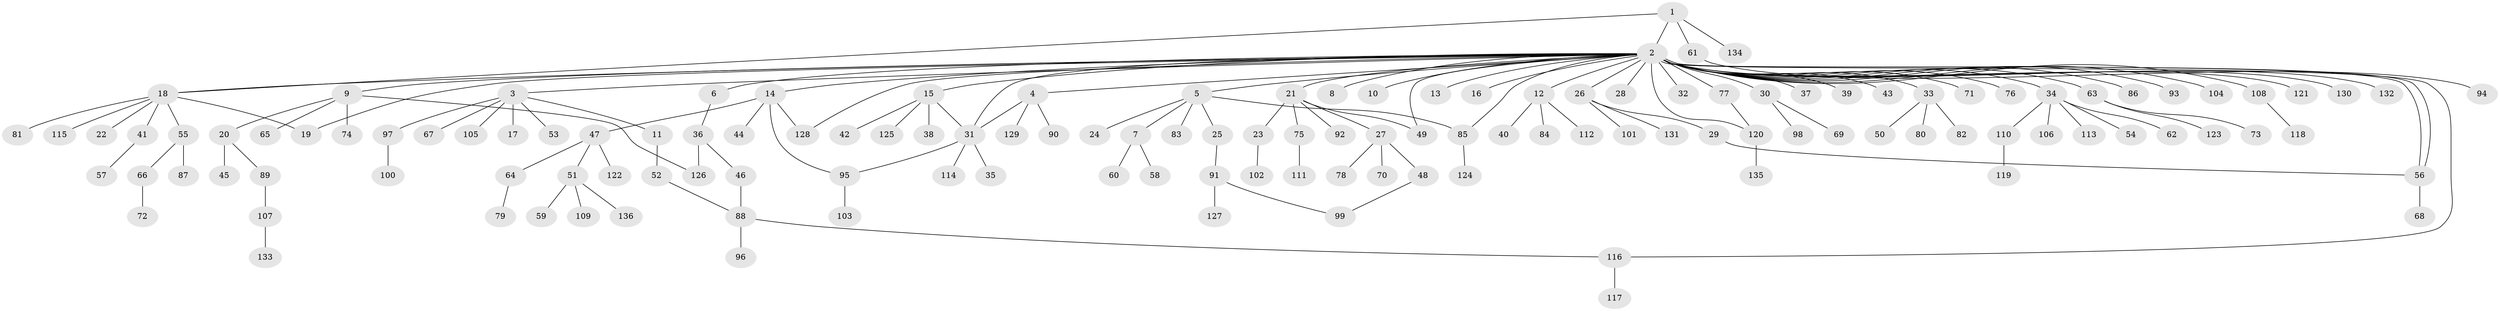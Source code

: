 // coarse degree distribution, {3: 0.07920792079207921, 40: 0.009900990099009901, 6: 0.019801980198019802, 2: 0.16831683168316833, 1: 0.6237623762376238, 5: 0.039603960396039604, 4: 0.039603960396039604, 7: 0.009900990099009901, 8: 0.009900990099009901}
// Generated by graph-tools (version 1.1) at 2025/41/03/06/25 10:41:50]
// undirected, 136 vertices, 150 edges
graph export_dot {
graph [start="1"]
  node [color=gray90,style=filled];
  1;
  2;
  3;
  4;
  5;
  6;
  7;
  8;
  9;
  10;
  11;
  12;
  13;
  14;
  15;
  16;
  17;
  18;
  19;
  20;
  21;
  22;
  23;
  24;
  25;
  26;
  27;
  28;
  29;
  30;
  31;
  32;
  33;
  34;
  35;
  36;
  37;
  38;
  39;
  40;
  41;
  42;
  43;
  44;
  45;
  46;
  47;
  48;
  49;
  50;
  51;
  52;
  53;
  54;
  55;
  56;
  57;
  58;
  59;
  60;
  61;
  62;
  63;
  64;
  65;
  66;
  67;
  68;
  69;
  70;
  71;
  72;
  73;
  74;
  75;
  76;
  77;
  78;
  79;
  80;
  81;
  82;
  83;
  84;
  85;
  86;
  87;
  88;
  89;
  90;
  91;
  92;
  93;
  94;
  95;
  96;
  97;
  98;
  99;
  100;
  101;
  102;
  103;
  104;
  105;
  106;
  107;
  108;
  109;
  110;
  111;
  112;
  113;
  114;
  115;
  116;
  117;
  118;
  119;
  120;
  121;
  122;
  123;
  124;
  125;
  126;
  127;
  128;
  129;
  130;
  131;
  132;
  133;
  134;
  135;
  136;
  1 -- 2;
  1 -- 18;
  1 -- 61;
  1 -- 134;
  2 -- 3;
  2 -- 4;
  2 -- 5;
  2 -- 6;
  2 -- 8;
  2 -- 9;
  2 -- 10;
  2 -- 12;
  2 -- 13;
  2 -- 14;
  2 -- 15;
  2 -- 16;
  2 -- 18;
  2 -- 19;
  2 -- 21;
  2 -- 26;
  2 -- 28;
  2 -- 30;
  2 -- 31;
  2 -- 32;
  2 -- 33;
  2 -- 34;
  2 -- 37;
  2 -- 39;
  2 -- 43;
  2 -- 49;
  2 -- 56;
  2 -- 56;
  2 -- 63;
  2 -- 71;
  2 -- 76;
  2 -- 77;
  2 -- 85;
  2 -- 86;
  2 -- 93;
  2 -- 104;
  2 -- 108;
  2 -- 116;
  2 -- 120;
  2 -- 121;
  2 -- 128;
  2 -- 130;
  2 -- 132;
  3 -- 11;
  3 -- 17;
  3 -- 53;
  3 -- 67;
  3 -- 97;
  3 -- 105;
  4 -- 31;
  4 -- 90;
  4 -- 129;
  5 -- 7;
  5 -- 24;
  5 -- 25;
  5 -- 83;
  5 -- 85;
  6 -- 36;
  7 -- 58;
  7 -- 60;
  9 -- 20;
  9 -- 65;
  9 -- 74;
  9 -- 126;
  11 -- 52;
  12 -- 40;
  12 -- 84;
  12 -- 112;
  14 -- 44;
  14 -- 47;
  14 -- 95;
  14 -- 128;
  15 -- 31;
  15 -- 38;
  15 -- 42;
  15 -- 125;
  18 -- 19;
  18 -- 22;
  18 -- 41;
  18 -- 55;
  18 -- 81;
  18 -- 115;
  20 -- 45;
  20 -- 89;
  21 -- 23;
  21 -- 27;
  21 -- 49;
  21 -- 75;
  21 -- 92;
  23 -- 102;
  25 -- 91;
  26 -- 29;
  26 -- 101;
  26 -- 131;
  27 -- 48;
  27 -- 70;
  27 -- 78;
  29 -- 56;
  30 -- 69;
  30 -- 98;
  31 -- 35;
  31 -- 95;
  31 -- 114;
  33 -- 50;
  33 -- 80;
  33 -- 82;
  34 -- 54;
  34 -- 62;
  34 -- 106;
  34 -- 110;
  34 -- 113;
  36 -- 46;
  36 -- 126;
  41 -- 57;
  46 -- 88;
  47 -- 51;
  47 -- 64;
  47 -- 122;
  48 -- 99;
  51 -- 59;
  51 -- 109;
  51 -- 136;
  52 -- 88;
  55 -- 66;
  55 -- 87;
  56 -- 68;
  61 -- 94;
  63 -- 73;
  63 -- 123;
  64 -- 79;
  66 -- 72;
  75 -- 111;
  77 -- 120;
  85 -- 124;
  88 -- 96;
  88 -- 116;
  89 -- 107;
  91 -- 99;
  91 -- 127;
  95 -- 103;
  97 -- 100;
  107 -- 133;
  108 -- 118;
  110 -- 119;
  116 -- 117;
  120 -- 135;
}
